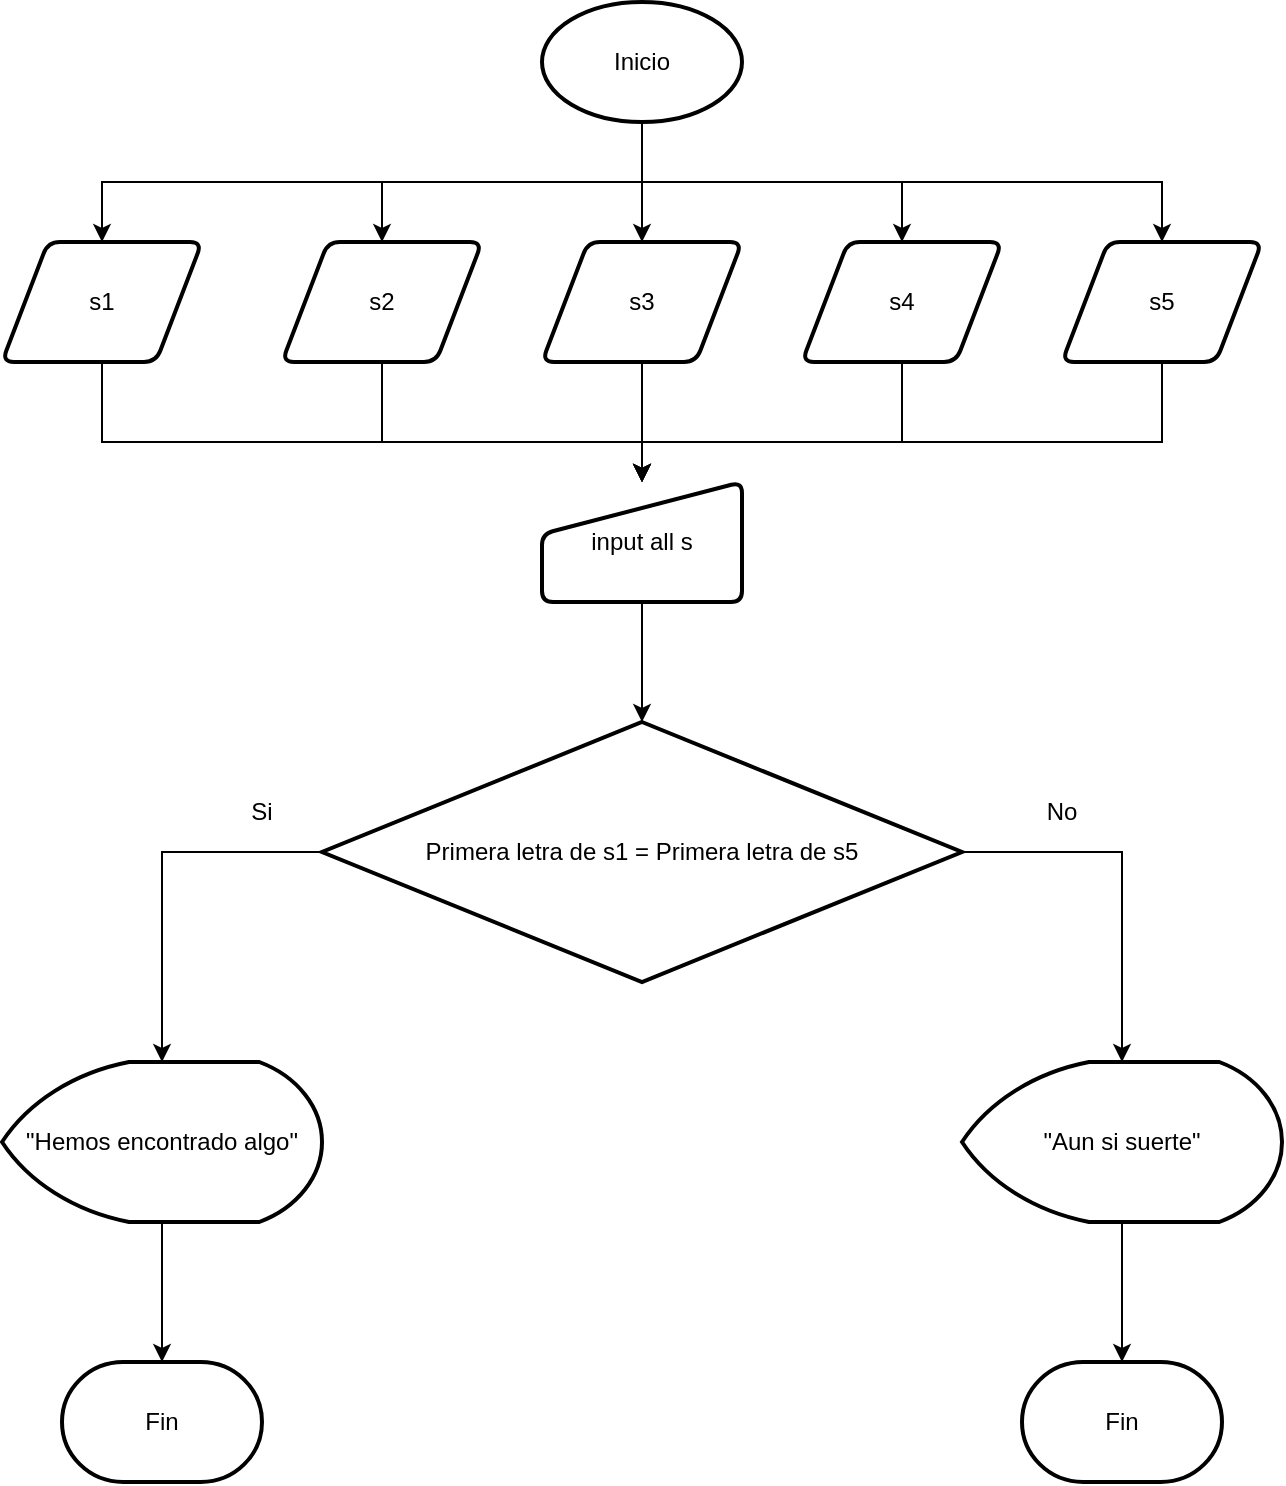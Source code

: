 <mxfile version="24.3.1" type="github">
  <diagram name="Página-1" id="8_iWGk6n4GqzmLm5rv2b">
    <mxGraphModel dx="880" dy="1609" grid="1" gridSize="10" guides="1" tooltips="1" connect="1" arrows="1" fold="1" page="1" pageScale="1" pageWidth="827" pageHeight="1169" math="0" shadow="0">
      <root>
        <mxCell id="0" />
        <mxCell id="1" parent="0" />
        <mxCell id="rIwnsB4FFfgEEzTMLb5S-7" style="edgeStyle=orthogonalEdgeStyle;rounded=0;orthogonalLoop=1;jettySize=auto;html=1;exitX=0.5;exitY=1;exitDx=0;exitDy=0;exitPerimeter=0;entryX=0.5;entryY=0;entryDx=0;entryDy=0;" edge="1" parent="1" source="rIwnsB4FFfgEEzTMLb5S-1" target="rIwnsB4FFfgEEzTMLb5S-2">
          <mxGeometry relative="1" as="geometry" />
        </mxCell>
        <mxCell id="rIwnsB4FFfgEEzTMLb5S-9" style="edgeStyle=orthogonalEdgeStyle;rounded=0;orthogonalLoop=1;jettySize=auto;html=1;entryX=0.5;entryY=0;entryDx=0;entryDy=0;" edge="1" parent="1" source="rIwnsB4FFfgEEzTMLb5S-1" target="rIwnsB4FFfgEEzTMLb5S-8">
          <mxGeometry relative="1" as="geometry">
            <Array as="points">
              <mxPoint x="400" y="90" />
              <mxPoint x="270" y="90" />
            </Array>
          </mxGeometry>
        </mxCell>
        <mxCell id="rIwnsB4FFfgEEzTMLb5S-11" style="edgeStyle=orthogonalEdgeStyle;rounded=0;orthogonalLoop=1;jettySize=auto;html=1;exitX=0.5;exitY=1;exitDx=0;exitDy=0;exitPerimeter=0;entryX=0.5;entryY=0;entryDx=0;entryDy=0;" edge="1" parent="1" source="rIwnsB4FFfgEEzTMLb5S-1" target="rIwnsB4FFfgEEzTMLb5S-10">
          <mxGeometry relative="1" as="geometry" />
        </mxCell>
        <mxCell id="rIwnsB4FFfgEEzTMLb5S-14" style="edgeStyle=orthogonalEdgeStyle;rounded=0;orthogonalLoop=1;jettySize=auto;html=1;exitX=0.5;exitY=1;exitDx=0;exitDy=0;exitPerimeter=0;entryX=0.5;entryY=0;entryDx=0;entryDy=0;" edge="1" parent="1" source="rIwnsB4FFfgEEzTMLb5S-1" target="rIwnsB4FFfgEEzTMLb5S-12">
          <mxGeometry relative="1" as="geometry">
            <Array as="points">
              <mxPoint x="400" y="90" />
              <mxPoint x="530" y="90" />
            </Array>
          </mxGeometry>
        </mxCell>
        <mxCell id="rIwnsB4FFfgEEzTMLb5S-16" style="edgeStyle=orthogonalEdgeStyle;rounded=0;orthogonalLoop=1;jettySize=auto;html=1;entryX=0.5;entryY=0;entryDx=0;entryDy=0;" edge="1" parent="1" source="rIwnsB4FFfgEEzTMLb5S-1" target="rIwnsB4FFfgEEzTMLb5S-15">
          <mxGeometry relative="1" as="geometry">
            <Array as="points">
              <mxPoint x="400" y="90" />
              <mxPoint x="660" y="90" />
            </Array>
          </mxGeometry>
        </mxCell>
        <mxCell id="rIwnsB4FFfgEEzTMLb5S-1" value="Inicio" style="strokeWidth=2;html=1;shape=mxgraph.flowchart.start_1;whiteSpace=wrap;" vertex="1" parent="1">
          <mxGeometry x="350" width="100" height="60" as="geometry" />
        </mxCell>
        <mxCell id="rIwnsB4FFfgEEzTMLb5S-20" style="edgeStyle=orthogonalEdgeStyle;rounded=0;orthogonalLoop=1;jettySize=auto;html=1;entryX=0.5;entryY=0;entryDx=0;entryDy=0;" edge="1" parent="1" source="rIwnsB4FFfgEEzTMLb5S-2" target="rIwnsB4FFfgEEzTMLb5S-19">
          <mxGeometry relative="1" as="geometry">
            <Array as="points">
              <mxPoint x="130" y="220" />
              <mxPoint x="400" y="220" />
            </Array>
          </mxGeometry>
        </mxCell>
        <mxCell id="rIwnsB4FFfgEEzTMLb5S-2" value="s1" style="shape=parallelogram;html=1;strokeWidth=2;perimeter=parallelogramPerimeter;whiteSpace=wrap;rounded=1;arcSize=12;size=0.23;" vertex="1" parent="1">
          <mxGeometry x="80" y="120" width="100" height="60" as="geometry" />
        </mxCell>
        <mxCell id="rIwnsB4FFfgEEzTMLb5S-21" style="edgeStyle=orthogonalEdgeStyle;rounded=0;orthogonalLoop=1;jettySize=auto;html=1;entryX=0.5;entryY=0;entryDx=0;entryDy=0;" edge="1" parent="1" source="rIwnsB4FFfgEEzTMLb5S-8" target="rIwnsB4FFfgEEzTMLb5S-19">
          <mxGeometry relative="1" as="geometry">
            <Array as="points">
              <mxPoint x="270" y="220" />
              <mxPoint x="400" y="220" />
            </Array>
          </mxGeometry>
        </mxCell>
        <mxCell id="rIwnsB4FFfgEEzTMLb5S-8" value="s2" style="shape=parallelogram;html=1;strokeWidth=2;perimeter=parallelogramPerimeter;whiteSpace=wrap;rounded=1;arcSize=12;size=0.23;" vertex="1" parent="1">
          <mxGeometry x="220" y="120" width="100" height="60" as="geometry" />
        </mxCell>
        <mxCell id="rIwnsB4FFfgEEzTMLb5S-22" style="edgeStyle=orthogonalEdgeStyle;rounded=0;orthogonalLoop=1;jettySize=auto;html=1;entryX=0.5;entryY=0;entryDx=0;entryDy=0;" edge="1" parent="1" source="rIwnsB4FFfgEEzTMLb5S-10" target="rIwnsB4FFfgEEzTMLb5S-19">
          <mxGeometry relative="1" as="geometry">
            <Array as="points">
              <mxPoint x="400" y="180" />
              <mxPoint x="400" y="180" />
            </Array>
          </mxGeometry>
        </mxCell>
        <mxCell id="rIwnsB4FFfgEEzTMLb5S-10" value="s3" style="shape=parallelogram;html=1;strokeWidth=2;perimeter=parallelogramPerimeter;whiteSpace=wrap;rounded=1;arcSize=12;size=0.23;" vertex="1" parent="1">
          <mxGeometry x="350" y="120" width="100" height="60" as="geometry" />
        </mxCell>
        <mxCell id="rIwnsB4FFfgEEzTMLb5S-23" style="edgeStyle=orthogonalEdgeStyle;rounded=0;orthogonalLoop=1;jettySize=auto;html=1;entryX=0.5;entryY=0;entryDx=0;entryDy=0;" edge="1" parent="1" source="rIwnsB4FFfgEEzTMLb5S-12" target="rIwnsB4FFfgEEzTMLb5S-19">
          <mxGeometry relative="1" as="geometry">
            <Array as="points">
              <mxPoint x="530" y="220" />
              <mxPoint x="400" y="220" />
            </Array>
          </mxGeometry>
        </mxCell>
        <mxCell id="rIwnsB4FFfgEEzTMLb5S-12" value="s4" style="shape=parallelogram;html=1;strokeWidth=2;perimeter=parallelogramPerimeter;whiteSpace=wrap;rounded=1;arcSize=12;size=0.23;" vertex="1" parent="1">
          <mxGeometry x="480" y="120" width="100" height="60" as="geometry" />
        </mxCell>
        <mxCell id="rIwnsB4FFfgEEzTMLb5S-24" style="edgeStyle=orthogonalEdgeStyle;rounded=0;orthogonalLoop=1;jettySize=auto;html=1;entryX=0.5;entryY=0;entryDx=0;entryDy=0;" edge="1" parent="1" source="rIwnsB4FFfgEEzTMLb5S-15" target="rIwnsB4FFfgEEzTMLb5S-19">
          <mxGeometry relative="1" as="geometry">
            <Array as="points">
              <mxPoint x="660" y="220" />
              <mxPoint x="400" y="220" />
            </Array>
          </mxGeometry>
        </mxCell>
        <mxCell id="rIwnsB4FFfgEEzTMLb5S-15" value="s5" style="shape=parallelogram;html=1;strokeWidth=2;perimeter=parallelogramPerimeter;whiteSpace=wrap;rounded=1;arcSize=12;size=0.23;" vertex="1" parent="1">
          <mxGeometry x="610" y="120" width="100" height="60" as="geometry" />
        </mxCell>
        <mxCell id="rIwnsB4FFfgEEzTMLb5S-28" value="" style="edgeStyle=orthogonalEdgeStyle;rounded=0;orthogonalLoop=1;jettySize=auto;html=1;" edge="1" parent="1" source="rIwnsB4FFfgEEzTMLb5S-19" target="rIwnsB4FFfgEEzTMLb5S-27">
          <mxGeometry relative="1" as="geometry" />
        </mxCell>
        <mxCell id="rIwnsB4FFfgEEzTMLb5S-19" value="input all s" style="html=1;strokeWidth=2;shape=manualInput;whiteSpace=wrap;rounded=1;size=26;arcSize=11;" vertex="1" parent="1">
          <mxGeometry x="350" y="240" width="100" height="60" as="geometry" />
        </mxCell>
        <mxCell id="rIwnsB4FFfgEEzTMLb5S-27" value="Primera letra de s1 = Primera letra de s5" style="strokeWidth=2;html=1;shape=mxgraph.flowchart.decision;whiteSpace=wrap;" vertex="1" parent="1">
          <mxGeometry x="240" y="360" width="320" height="130" as="geometry" />
        </mxCell>
        <mxCell id="rIwnsB4FFfgEEzTMLb5S-35" value="" style="edgeStyle=orthogonalEdgeStyle;rounded=0;orthogonalLoop=1;jettySize=auto;html=1;" edge="1" parent="1" source="rIwnsB4FFfgEEzTMLb5S-29" target="rIwnsB4FFfgEEzTMLb5S-33">
          <mxGeometry relative="1" as="geometry" />
        </mxCell>
        <mxCell id="rIwnsB4FFfgEEzTMLb5S-29" value="&quot;Hemos encontrado algo&quot;" style="strokeWidth=2;html=1;shape=mxgraph.flowchart.display;whiteSpace=wrap;" vertex="1" parent="1">
          <mxGeometry x="80" y="530" width="160" height="80" as="geometry" />
        </mxCell>
        <mxCell id="rIwnsB4FFfgEEzTMLb5S-30" style="edgeStyle=orthogonalEdgeStyle;rounded=0;orthogonalLoop=1;jettySize=auto;html=1;entryX=0.5;entryY=0;entryDx=0;entryDy=0;entryPerimeter=0;" edge="1" parent="1" source="rIwnsB4FFfgEEzTMLb5S-27" target="rIwnsB4FFfgEEzTMLb5S-29">
          <mxGeometry relative="1" as="geometry">
            <Array as="points">
              <mxPoint x="160" y="425" />
            </Array>
          </mxGeometry>
        </mxCell>
        <mxCell id="rIwnsB4FFfgEEzTMLb5S-36" value="" style="edgeStyle=orthogonalEdgeStyle;rounded=0;orthogonalLoop=1;jettySize=auto;html=1;" edge="1" parent="1" source="rIwnsB4FFfgEEzTMLb5S-31" target="rIwnsB4FFfgEEzTMLb5S-34">
          <mxGeometry relative="1" as="geometry" />
        </mxCell>
        <mxCell id="rIwnsB4FFfgEEzTMLb5S-31" value="&quot;Aun si suerte&quot;" style="strokeWidth=2;html=1;shape=mxgraph.flowchart.display;whiteSpace=wrap;" vertex="1" parent="1">
          <mxGeometry x="560" y="530" width="160" height="80" as="geometry" />
        </mxCell>
        <mxCell id="rIwnsB4FFfgEEzTMLb5S-32" style="edgeStyle=orthogonalEdgeStyle;rounded=0;orthogonalLoop=1;jettySize=auto;html=1;entryX=0.5;entryY=0;entryDx=0;entryDy=0;entryPerimeter=0;" edge="1" parent="1" source="rIwnsB4FFfgEEzTMLb5S-27" target="rIwnsB4FFfgEEzTMLb5S-31">
          <mxGeometry relative="1" as="geometry">
            <Array as="points">
              <mxPoint x="640" y="425" />
            </Array>
          </mxGeometry>
        </mxCell>
        <mxCell id="rIwnsB4FFfgEEzTMLb5S-33" value="Fin" style="strokeWidth=2;html=1;shape=mxgraph.flowchart.terminator;whiteSpace=wrap;" vertex="1" parent="1">
          <mxGeometry x="110" y="680" width="100" height="60" as="geometry" />
        </mxCell>
        <mxCell id="rIwnsB4FFfgEEzTMLb5S-34" value="Fin" style="strokeWidth=2;html=1;shape=mxgraph.flowchart.terminator;whiteSpace=wrap;" vertex="1" parent="1">
          <mxGeometry x="590" y="680" width="100" height="60" as="geometry" />
        </mxCell>
        <mxCell id="rIwnsB4FFfgEEzTMLb5S-37" value="Si" style="text;html=1;align=center;verticalAlign=middle;whiteSpace=wrap;rounded=0;" vertex="1" parent="1">
          <mxGeometry x="180" y="390" width="60" height="30" as="geometry" />
        </mxCell>
        <mxCell id="rIwnsB4FFfgEEzTMLb5S-38" value="No" style="text;html=1;align=center;verticalAlign=middle;whiteSpace=wrap;rounded=0;" vertex="1" parent="1">
          <mxGeometry x="580" y="390" width="60" height="30" as="geometry" />
        </mxCell>
      </root>
    </mxGraphModel>
  </diagram>
</mxfile>
